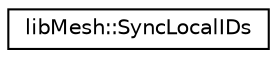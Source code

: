 digraph "类继承关系图"
{
 // INTERACTIVE_SVG=YES
  edge [fontname="Helvetica",fontsize="10",labelfontname="Helvetica",labelfontsize="10"];
  node [fontname="Helvetica",fontsize="10",shape=record];
  rankdir="LR";
  Node1 [label="libMesh::SyncLocalIDs",height=0.2,width=0.4,color="black", fillcolor="white", style="filled",URL="$structlibMesh_1_1SyncLocalIDs.html"];
}
